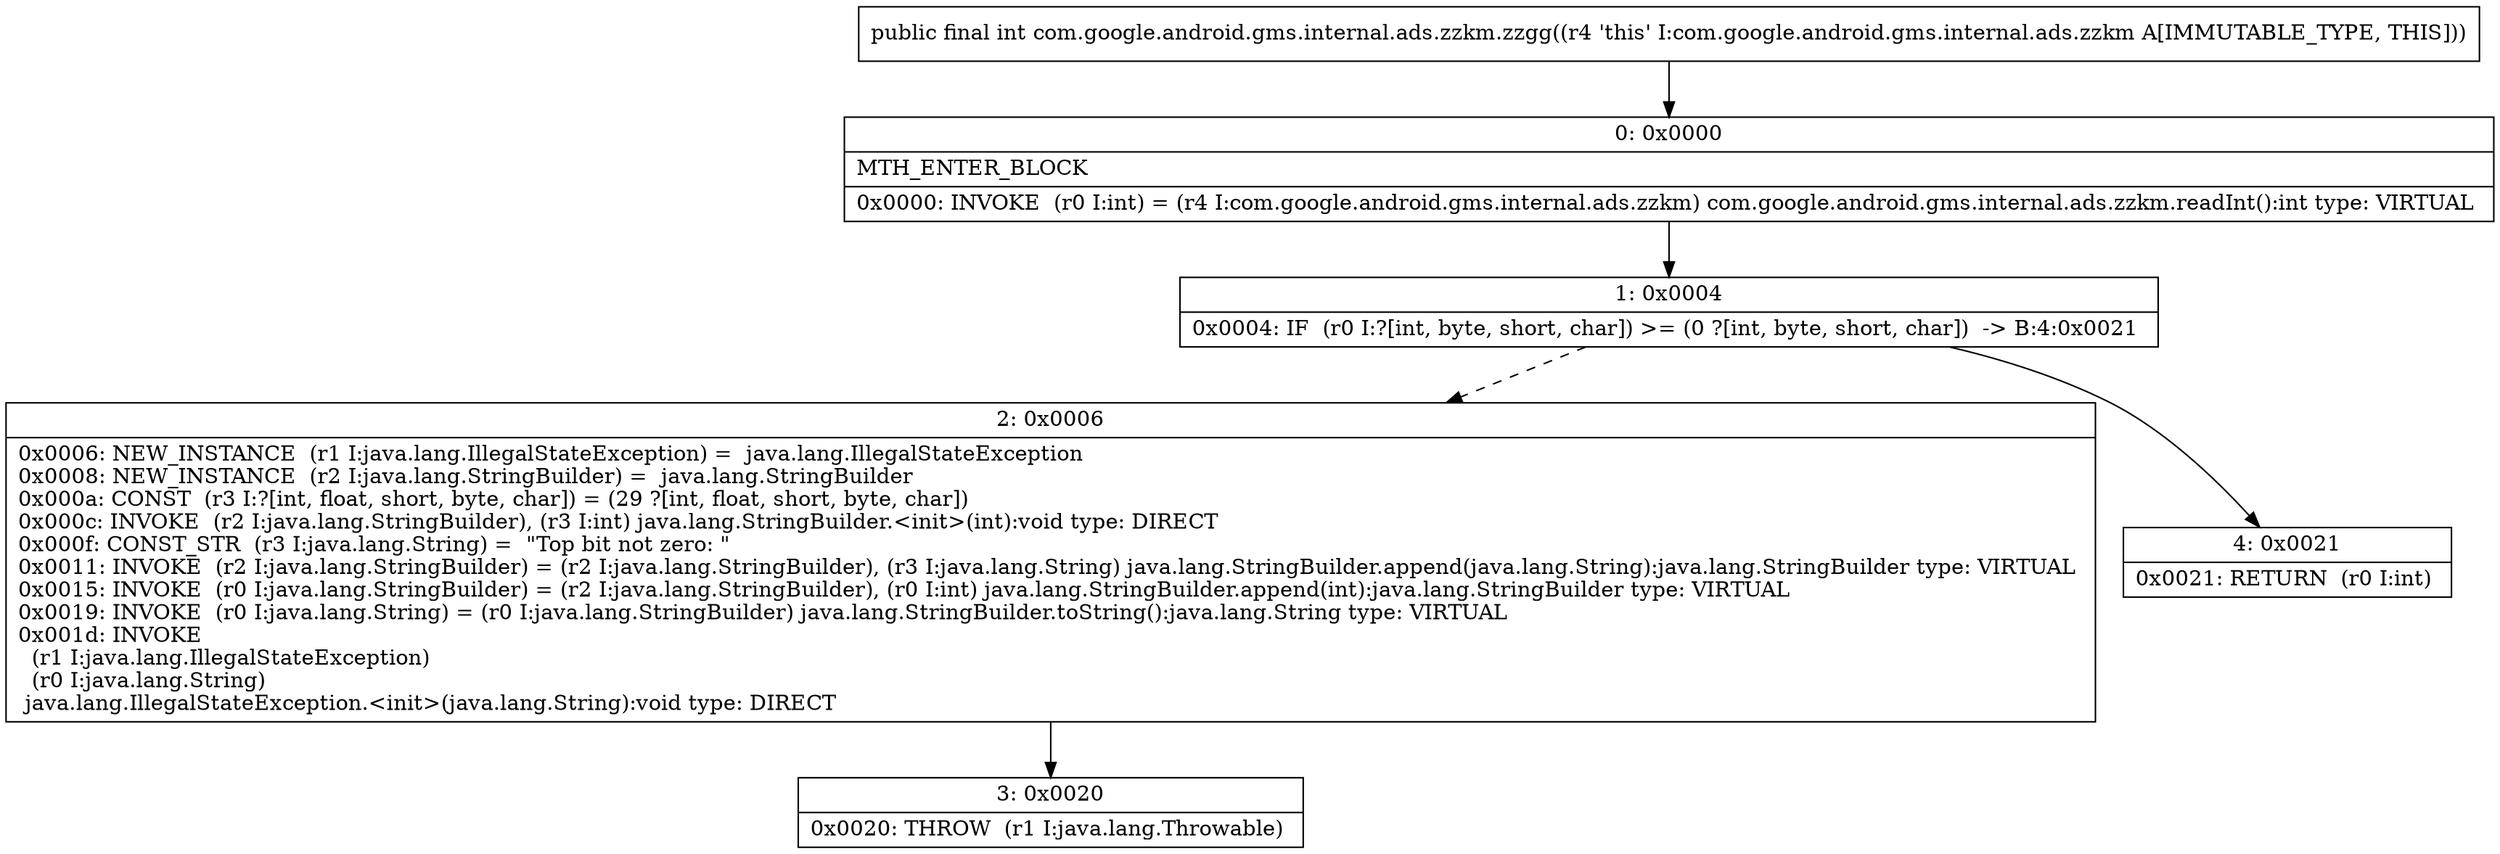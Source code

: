digraph "CFG forcom.google.android.gms.internal.ads.zzkm.zzgg()I" {
Node_0 [shape=record,label="{0\:\ 0x0000|MTH_ENTER_BLOCK\l|0x0000: INVOKE  (r0 I:int) = (r4 I:com.google.android.gms.internal.ads.zzkm) com.google.android.gms.internal.ads.zzkm.readInt():int type: VIRTUAL \l}"];
Node_1 [shape=record,label="{1\:\ 0x0004|0x0004: IF  (r0 I:?[int, byte, short, char]) \>= (0 ?[int, byte, short, char])  \-\> B:4:0x0021 \l}"];
Node_2 [shape=record,label="{2\:\ 0x0006|0x0006: NEW_INSTANCE  (r1 I:java.lang.IllegalStateException) =  java.lang.IllegalStateException \l0x0008: NEW_INSTANCE  (r2 I:java.lang.StringBuilder) =  java.lang.StringBuilder \l0x000a: CONST  (r3 I:?[int, float, short, byte, char]) = (29 ?[int, float, short, byte, char]) \l0x000c: INVOKE  (r2 I:java.lang.StringBuilder), (r3 I:int) java.lang.StringBuilder.\<init\>(int):void type: DIRECT \l0x000f: CONST_STR  (r3 I:java.lang.String) =  \"Top bit not zero: \" \l0x0011: INVOKE  (r2 I:java.lang.StringBuilder) = (r2 I:java.lang.StringBuilder), (r3 I:java.lang.String) java.lang.StringBuilder.append(java.lang.String):java.lang.StringBuilder type: VIRTUAL \l0x0015: INVOKE  (r0 I:java.lang.StringBuilder) = (r2 I:java.lang.StringBuilder), (r0 I:int) java.lang.StringBuilder.append(int):java.lang.StringBuilder type: VIRTUAL \l0x0019: INVOKE  (r0 I:java.lang.String) = (r0 I:java.lang.StringBuilder) java.lang.StringBuilder.toString():java.lang.String type: VIRTUAL \l0x001d: INVOKE  \l  (r1 I:java.lang.IllegalStateException)\l  (r0 I:java.lang.String)\l java.lang.IllegalStateException.\<init\>(java.lang.String):void type: DIRECT \l}"];
Node_3 [shape=record,label="{3\:\ 0x0020|0x0020: THROW  (r1 I:java.lang.Throwable) \l}"];
Node_4 [shape=record,label="{4\:\ 0x0021|0x0021: RETURN  (r0 I:int) \l}"];
MethodNode[shape=record,label="{public final int com.google.android.gms.internal.ads.zzkm.zzgg((r4 'this' I:com.google.android.gms.internal.ads.zzkm A[IMMUTABLE_TYPE, THIS])) }"];
MethodNode -> Node_0;
Node_0 -> Node_1;
Node_1 -> Node_2[style=dashed];
Node_1 -> Node_4;
Node_2 -> Node_3;
}

